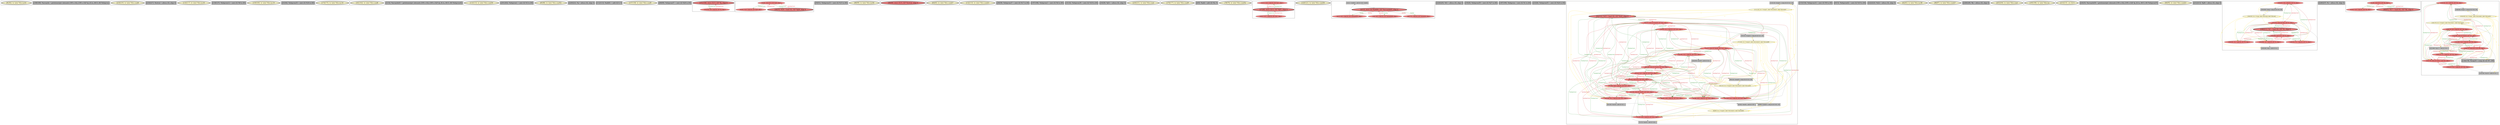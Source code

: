 
digraph G {





subgraph cluster55 {


node403 [penwidth=3.0,fontsize=20,fillcolor=lemonchiffon,label="[91/92]  br label %for.inc61",shape=ellipse,style=filled ]



}

subgraph cluster53 {


node401 [penwidth=3.0,fontsize=20,fillcolor=grey,label="[188/189]  %arrayidx = getelementptr inbounds [100 x i32], [100 x i32]* @_ZL1a, i64 0, i64 %idxprom",shape=rectangle,style=filled ]



}

subgraph cluster51 {


node399 [penwidth=3.0,fontsize=20,fillcolor=lemonchiffon,label="[218/219]  br label %for.cond6",shape=ellipse,style=filled ]



}

subgraph cluster50 {


node398 [penwidth=3.0,fontsize=20,fillcolor=grey,label="[216/217]  %retval = alloca i32, align 4",shape=rectangle,style=filled ]



}

subgraph cluster49 {


node397 [penwidth=3.0,fontsize=20,fillcolor=lemonchiffon,label="[116/117]  br label %for.inc45",shape=ellipse,style=filled ]



}

subgraph cluster45 {


node393 [penwidth=3.0,fontsize=20,fillcolor=grey,label="[136/137]  %idxprom12 = zext i32 %8 to i64",shape=rectangle,style=filled ]



}

subgraph cluster41 {


node388 [penwidth=3.0,fontsize=20,fillcolor=lemonchiffon,label="[159/160]  br label %for.inc19",shape=ellipse,style=filled ]



}

subgraph cluster39 {


node386 [penwidth=3.0,fontsize=20,fillcolor=grey,label="[43/44]  %idxprom35 = zext i32 %16 to i64",shape=rectangle,style=filled ]



}

subgraph cluster38 {


node385 [penwidth=3.0,fontsize=20,fillcolor=lemonchiffon,label="[174/175]  br label %for.inc16",shape=ellipse,style=filled ]



}

subgraph cluster46 {


node394 [penwidth=3.0,fontsize=20,fillcolor=lemonchiffon,label="[161/162]  br label %for.cond6",shape=ellipse,style=filled ]



}

subgraph cluster37 {


node384 [penwidth=3.0,fontsize=20,fillcolor=grey,label="[1/14]  %arrayidx43 = getelementptr inbounds [100 x i32], [100 x i32]* @_ZL1a, i64 0, i64 %idxprom42",shape=rectangle,style=filled ]



}

subgraph cluster36 {


node383 [penwidth=3.0,fontsize=20,fillcolor=lemonchiffon,label="[114/115]  br label %for.cond30",shape=ellipse,style=filled ]



}

subgraph cluster15 {


node312 [penwidth=3.0,fontsize=20,fillcolor=grey,label="[201/202]  %idxprom1 = zext i32 %3 to i64",shape=rectangle,style=filled ]



}

subgraph cluster40 {


node387 [penwidth=3.0,fontsize=20,fillcolor=lemonchiffon,label="[85/86]  br label %for.cond52",shape=ellipse,style=filled ]



}

subgraph cluster35 {


node382 [penwidth=3.0,fontsize=20,fillcolor=grey,label="[220/221]  %j = alloca i32, align 4",shape=rectangle,style=filled ]



}

subgraph cluster54 {


node402 [penwidth=3.0,fontsize=20,fillcolor=grey,label="[112/113]  %add41 = add i32 0, 0",shape=rectangle,style=filled ]



}

subgraph cluster42 {


node389 [penwidth=3.0,fontsize=20,fillcolor=lemonchiffon,label="[157/158]  br label %for.cond9",shape=ellipse,style=filled ]



}

subgraph cluster11 {


node306 [penwidth=3.0,fontsize=20,fillcolor=grey,label="[68/69]  %idxprom57 = zext i32 %26 to i64",shape=rectangle,style=filled ]



}

subgraph cluster43 {


node391 [penwidth=3.0,fontsize=20,fillcolor=lightcoral,label="[151/156]  store i32 0, i32* %j, align 4",shape=ellipse,style=filled ]
node390 [fillcolor=lightcoral,label="[152/155]  %9 = load i32, i32* %j, align 4",shape=ellipse,style=filled ]

node390->node391 [style=solid,color=firebrick3,label="A|indep|Const",penwidth=1.0,fontcolor=firebrick3 ]
node391->node390 [style=solid,color=forestgreen,label="T|indep|Const",penwidth=1.0,fontcolor=forestgreen ]


}

subgraph cluster19 {


node344 [fillcolor=lightcoral,label="[33/36]  store i32 0, i32* %j26, align 4",shape=ellipse,style=filled ]
node342 [fillcolor=lightcoral,label="[34/35]  %19 = load i32, i32* %j26, align 4",shape=ellipse,style=filled ]
node343 [penwidth=3.0,fontsize=20,fillcolor=lightcoral,label="[30/37]  %18 = load i32, i32* %j26, align 4",shape=ellipse,style=filled ]

node343->node344 [style=solid,color=firebrick3,label="A|indep|Const",penwidth=1.0,fontcolor=firebrick3 ]
node344->node343 [style=solid,color=forestgreen,label="T|indep|Const",penwidth=1.0,fontcolor=forestgreen ]
node344->node342 [style=solid,color=forestgreen,label="T|indep|Const",penwidth=1.0,fontcolor=forestgreen ]
node342->node344 [style=solid,color=firebrick3,label="A|indep|Const",penwidth=1.0,fontcolor=firebrick3 ]


}

subgraph cluster9 {


node304 [penwidth=3.0,fontsize=20,fillcolor=grey,label="[50/51]  %idxprom33 = zext i32 %15 to i64",shape=rectangle,style=filled ]



}

subgraph cluster52 {


node400 [penwidth=3.0,fontsize=20,fillcolor=lemonchiffon,label="[98/99]  br label %for.inc64",shape=ellipse,style=filled ]



}

subgraph cluster8 {


node303 [penwidth=3.0,fontsize=20,fillcolor=lightcoral,label="[48/49]  store i32 0, i32* %retval, align 4",shape=ellipse,style=filled ]



}

subgraph cluster10 {


node305 [penwidth=3.0,fontsize=20,fillcolor=lemonchiffon,label="[64/65]  br label %for.cond27",shape=ellipse,style=filled ]



}

subgraph cluster23 {


node348 [penwidth=3.0,fontsize=20,fillcolor=lemonchiffon,label="[132/133]  br label %for.cond23",shape=ellipse,style=filled ]



}

subgraph cluster7 {


node302 [penwidth=3.0,fontsize=20,fillcolor=grey,label="[38/39]  %idxprom37 = zext i32 %17 to i64",shape=rectangle,style=filled ]



}

subgraph cluster14 {


node311 [penwidth=3.0,fontsize=20,fillcolor=grey,label="[197/198]  %idxprom3 = zext i32 %4 to i64",shape=rectangle,style=filled ]



}

subgraph cluster44 {


node392 [penwidth=3.0,fontsize=20,fillcolor=grey,label="[31/32]  %idxprom39 = zext i32 %18 to i64",shape=rectangle,style=filled ]



}

subgraph cluster6 {


node301 [penwidth=3.0,fontsize=20,fillcolor=grey,label="[16/29]  %j51 = alloca i32, align 4",shape=rectangle,style=filled ]



}

subgraph cluster30 {


node364 [penwidth=3.0,fontsize=20,fillcolor=lemonchiffon,label="[230/231]  br label %for.cond",shape=ellipse,style=filled ]



}

subgraph cluster31 {


node365 [penwidth=3.0,fontsize=20,fillcolor=lemonchiffon,label="[176/177]  br label %for.cond9",shape=ellipse,style=filled ]



}

subgraph cluster0 {


node289 [penwidth=3.0,fontsize=20,fillcolor=grey,label="[4/5]  %add = add i32 %2, 0",shape=rectangle,style=filled ]



}

subgraph cluster13 {


node310 [penwidth=3.0,fontsize=20,fillcolor=lemonchiffon,label="[78/79]  br label %for.cond52",shape=ellipse,style=filled ]



}

subgraph cluster5 {


node298 [fillcolor=lightcoral,label="[22/27]  %24 = load i32, i32* %j51, align 4",shape=ellipse,style=filled ]
node300 [fillcolor=lightcoral,label="[18/21]  %27 = load i32, i32* %j51, align 4",shape=ellipse,style=filled ]
node299 [penwidth=3.0,fontsize=20,fillcolor=lightcoral,label="[17/28]  store i32 0, i32* %j51, align 4",shape=ellipse,style=filled ]

node299->node298 [style=solid,color=forestgreen,label="T|indep|Const",penwidth=1.0,fontcolor=forestgreen ]
node298->node299 [style=solid,color=firebrick3,label="A|indep|Const",penwidth=1.0,fontcolor=firebrick3 ]
node300->node299 [style=solid,color=firebrick3,label="A|indep|Const",penwidth=1.0,fontcolor=firebrick3 ]
node299->node300 [style=solid,color=forestgreen,label="T|indep|Const",penwidth=1.0,fontcolor=forestgreen ]


}

subgraph cluster47 {


node395 [penwidth=3.0,fontsize=20,fillcolor=lemonchiffon,label="[120/121]  br label %for.cond30",shape=ellipse,style=filled ]



}

subgraph cluster1 {


node294 [fillcolor=grey,label="[10/11]  %add44 = add i32 %20, %add41",shape=rectangle,style=filled ]
node293 [fillcolor=lightcoral,label="[7/8]  %25 = load i32, i32* %arrayidx56, align 4",shape=ellipse,style=filled ]
node292 [penwidth=3.0,fontsize=20,fillcolor=lightcoral,label="[2/13]  store i32 %add44, i32* %arrayidx43, align 4",shape=ellipse,style=filled ]
node290 [fillcolor=lightcoral,label="[3/6]  %2 = load i32, i32* %arrayidx, align 4",shape=ellipse,style=filled ]
node291 [fillcolor=lightcoral,label="[9/12]  %20 = load i32, i32* %arrayidx43, align 4",shape=ellipse,style=filled ]

node293->node292 [style=solid,color=firebrick3,label="A|indep",penwidth=1.0,fontcolor=firebrick3 ]
node292->node290 [style=solid,color=forestgreen,label="T|indep",penwidth=1.0,fontcolor=forestgreen ]
node290->node292 [style=solid,color=firebrick3,label="A|indep",penwidth=1.0,fontcolor=firebrick3 ]
node292->node293 [style=solid,color=forestgreen,label="T|indep",penwidth=1.0,fontcolor=forestgreen ]
node291->node292 [style=solid,color=firebrick3,label="A|indep",penwidth=1.0,fontcolor=firebrick3 ]
node294->node292 [style=solid,color=black,label="",penwidth=0.5,fontcolor=black ]
node292->node291 [style=solid,color=forestgreen,label="T|indep",penwidth=1.0,fontcolor=forestgreen ]
node291->node294 [style=solid,color=black,label="",penwidth=0.5,fontcolor=black ]


}

subgraph cluster32 {


node366 [penwidth=3.0,fontsize=20,fillcolor=grey,label="[224/225]  %i5 = alloca i32, align 4",shape=rectangle,style=filled ]



}

subgraph cluster3 {


node296 [penwidth=3.0,fontsize=20,fillcolor=grey,label="[19/20]  %idxprom59 = zext i32 %27 to i64",shape=rectangle,style=filled ]



}

subgraph cluster48 {


node396 [penwidth=3.0,fontsize=20,fillcolor=grey,label="[187/190]  %idxprom = zext i32 %1 to i64",shape=rectangle,style=filled ]



}

subgraph cluster4 {


node297 [penwidth=3.0,fontsize=20,fillcolor=grey,label="[23/26]  %idxprom55 = zext i32 %24 to i64",shape=rectangle,style=filled ]



}

subgraph cluster17 {


node339 [fillcolor=grey,label="[110/119]  %cmp31 = icmp ult i32 %14, 100",shape=rectangle,style=filled ]
node338 [fillcolor=lemonchiffon,label="[111/118]  br i1 %cmp31, label %for.body32, label %for.end47",shape=ellipse,style=filled ]
node336 [fillcolor=lightcoral,label="[56/127]  store i32 %inc46, i32* %i22, align 4",shape=ellipse,style=filled ]
node335 [fillcolor=lightcoral,label="[66/109]  store i32 %inc49, i32* %i22, align 4",shape=ellipse,style=filled ]
node334 [fillcolor=lightcoral,label="[75/102]  %12 = load i32, i32* %i22, align 4",shape=ellipse,style=filled ]
node333 [fillcolor=lemonchiffon,label="[77/100]  br i1 %cmp24, label %for.body25, label %for.end66",shape=ellipse,style=filled ]
node332 [fillcolor=lemonchiffon,label="[61/122]  br i1 %cmp28, label %for.body29, label %for.end50",shape=ellipse,style=filled ]
node337 [fillcolor=lightcoral,label="[87/90]  %23 = load i32, i32* %i22, align 4",shape=ellipse,style=filled ]
node331 [fillcolor=grey,label="[72/73]  %inc62 = add i32 %28, 1",shape=rectangle,style=filled ]
node330 [fillcolor=grey,label="[81/82]  %inc65 = add i32 %29, 1",shape=rectangle,style=filled ]
node318 [fillcolor=grey,label="[55/128]  %inc46 = add i32 %21, 1",shape=rectangle,style=filled ]
node319 [fillcolor=lightcoral,label="[54/129]  %21 = load i32, i32* %i22, align 4",shape=ellipse,style=filled ]
node316 [fillcolor=lemonchiffon,label="[84/93]  br i1 %cmp53, label %for.body54, label %for.end63",shape=ellipse,style=filled ]
node340 [fillcolor=grey,label="[60/123]  %cmp28 = icmp ult i32 %13, 100",shape=rectangle,style=filled ]
node325 [fillcolor=lightcoral,label="[53/130]  store i32 %inc62, i32* %i22, align 4",shape=ellipse,style=filled ]
node314 [fillcolor=lightcoral,label="[71/74]  %28 = load i32, i32* %i22, align 4",shape=ellipse,style=filled ]
node315 [fillcolor=grey,label="[88/89]  %cmp53 = icmp ult i32 %23, 100",shape=rectangle,style=filled ]
node329 [fillcolor=lightcoral,label="[80/83]  %29 = load i32, i32* %i22, align 4",shape=ellipse,style=filled ]
node320 [fillcolor=grey,label="[76/101]  %cmp24 = icmp ult i32 %12, 100",shape=rectangle,style=filled ]
node323 [fillcolor=lightcoral,label="[57/126]  %14 = load i32, i32* %i22, align 4",shape=ellipse,style=filled ]
node328 [fillcolor=lightcoral,label="[58/125]  store i32 0, i32* %i22, align 4",shape=ellipse,style=filled ]
node322 [penwidth=3.0,fontsize=20,fillcolor=lightcoral,label="[52/131]  %15 = load i32, i32* %i22, align 4",shape=ellipse,style=filled ]
node317 [fillcolor=grey,label="[104/105]  %inc49 = add i32 %22, 1",shape=rectangle,style=filled ]
node324 [fillcolor=lightcoral,label="[70/107]  store i32 %inc65, i32* %i22, align 4",shape=ellipse,style=filled ]
node326 [fillcolor=lightcoral,label="[67/108]  %26 = load i32, i32* %i22, align 4",shape=ellipse,style=filled ]
node321 [fillcolor=lightcoral,label="[59/124]  %13 = load i32, i32* %i22, align 4",shape=ellipse,style=filled ]
node327 [fillcolor=lightcoral,label="[103/106]  %22 = load i32, i32* %i22, align 4",shape=ellipse,style=filled ]

node336->node327 [style=solid,color=forestgreen,label="T|indep|Const",penwidth=1.0,fontcolor=forestgreen ]
node327->node317 [style=solid,color=black,label="",penwidth=0.5,fontcolor=black ]
node328->node326 [style=solid,color=forestgreen,label="T|indep|Const",penwidth=1.0,fontcolor=forestgreen ]
node326->node328 [style=solid,color=firebrick3,label="A|indep|Const",penwidth=1.0,fontcolor=firebrick3 ]
node335->node326 [style=solid,color=forestgreen,label="T|indep|Const",penwidth=1.0,fontcolor=forestgreen ]
node319->node335 [style=solid,color=firebrick3,label="A|indep|Const",penwidth=1.0,fontcolor=firebrick3 ]
node335->node319 [style=solid,color=forestgreen,label="T|indep|Const",penwidth=1.0,fontcolor=forestgreen ]
node325->node329 [style=solid,color=forestgreen,label="T|indep|Const",penwidth=1.0,fontcolor=forestgreen ]
node329->node325 [style=solid,color=firebrick3,label="A|indep|Const",penwidth=1.0,fontcolor=firebrick3 ]
node324->node337 [style=solid,color=forestgreen,label="T|indep|Const",penwidth=1.0,fontcolor=forestgreen ]
node337->node324 [style=solid,color=firebrick3,label="A|indep|Const",penwidth=1.0,fontcolor=firebrick3 ]
node324->node329 [style=solid,color=forestgreen,label="T|indep|Const",penwidth=1.0,fontcolor=forestgreen ]
node329->node324 [style=solid,color=firebrick3,label="A|indep|Const",penwidth=1.0,fontcolor=firebrick3 ]
node326->node324 [style=solid,color=firebrick3,label="A|indep|Const",penwidth=1.0,fontcolor=firebrick3 ]
node323->node339 [style=solid,color=black,label="",penwidth=0.5,fontcolor=black ]
node328->node314 [style=solid,color=forestgreen,label="T|indep|Const",penwidth=1.0,fontcolor=forestgreen ]
node324->node334 [style=solid,color=forestgreen,label="T|indep|Const",penwidth=1.0,fontcolor=forestgreen ]
node332->node317 [style=solid,color=gold,label="C",penwidth=1.0,fontcolor=gold ]
node335->node323 [style=solid,color=forestgreen,label="T|indep|Const",penwidth=1.0,fontcolor=forestgreen ]
node330->node324 [style=solid,color=black,label="",penwidth=0.5,fontcolor=black ]
node318->node336 [style=solid,color=black,label="",penwidth=0.5,fontcolor=black ]
node329->node330 [style=solid,color=black,label="",penwidth=0.5,fontcolor=black ]
node316->node337 [style=solid,color=gold,label="C",penwidth=1.0,fontcolor=gold ]
node316->node315 [style=solid,color=gold,label="C",penwidth=1.0,fontcolor=gold ]
node334->node324 [style=solid,color=firebrick3,label="A|indep|Const",penwidth=1.0,fontcolor=firebrick3 ]
node332->node339 [style=solid,color=gold,label="C",penwidth=1.0,fontcolor=gold ]
node325->node334 [style=solid,color=forestgreen,label="T|indep|Const",penwidth=1.0,fontcolor=forestgreen ]
node316->node325 [style=solid,color=gold,label="C",penwidth=1.0,fontcolor=gold ]
node325->node326 [style=solid,color=forestgreen,label="T|indep|Const",penwidth=1.0,fontcolor=forestgreen ]
node316->node314 [style=solid,color=gold,label="C",penwidth=1.0,fontcolor=gold ]
node325->node314 [style=solid,color=forestgreen,label="T|indep|Const",penwidth=1.0,fontcolor=forestgreen ]
node314->node325 [style=solid,color=firebrick3,label="A|indep|Const",penwidth=1.0,fontcolor=firebrick3 ]
node319->node318 [style=solid,color=black,label="",penwidth=0.5,fontcolor=black ]
node325->node337 [style=solid,color=forestgreen,label="T|indep|Const",penwidth=1.0,fontcolor=forestgreen ]
node336->node334 [style=solid,color=forestgreen,label="T|indep|Const",penwidth=1.0,fontcolor=forestgreen ]
node324->node327 [style=solid,color=forestgreen,label="T|indep|Const",penwidth=1.0,fontcolor=forestgreen ]
node328->node327 [style=solid,color=forestgreen,label="T|indep|Const",penwidth=1.0,fontcolor=forestgreen ]
node326->node325 [style=solid,color=firebrick3,label="A|indep|Const",penwidth=1.0,fontcolor=firebrick3 ]
node333->node334 [style=solid,color=gold,label="C",penwidth=1.0,fontcolor=gold ]
node314->node331 [style=solid,color=black,label="",penwidth=0.5,fontcolor=black ]
node321->node340 [style=solid,color=black,label="",penwidth=0.5,fontcolor=black ]
node328->node329 [style=solid,color=forestgreen,label="T|indep|Const",penwidth=1.0,fontcolor=forestgreen ]
node328->node334 [style=solid,color=forestgreen,label="T|indep|Const",penwidth=1.0,fontcolor=forestgreen ]
node329->node328 [style=solid,color=firebrick3,label="A|indep|Const",penwidth=1.0,fontcolor=firebrick3 ]
node334->node328 [style=solid,color=firebrick3,label="A|indep|Const",penwidth=1.0,fontcolor=firebrick3 ]
node332->node323 [style=solid,color=gold,label="C",penwidth=1.0,fontcolor=gold ]
node316->node331 [style=solid,color=gold,label="C",penwidth=1.0,fontcolor=gold ]
node338->node338 [style=solid,color=gold,label="C",penwidth=1.0,fontcolor=gold ]
node335->node329 [style=solid,color=forestgreen,label="T|indep|Const",penwidth=1.0,fontcolor=forestgreen ]
node321->node335 [style=solid,color=firebrick3,label="A|indep|Const",penwidth=1.0,fontcolor=firebrick3 ]
node333->node337 [style=solid,color=gold,label="C",penwidth=1.0,fontcolor=gold ]
node337->node325 [style=solid,color=firebrick3,label="A|indep|Const",penwidth=1.0,fontcolor=firebrick3 ]
node315->node316 [style=solid,color=black,label="",penwidth=0.5,fontcolor=black ]
node336->node329 [style=solid,color=forestgreen,label="T|indep|Const",penwidth=1.0,fontcolor=forestgreen ]
node328->node337 [style=solid,color=forestgreen,label="T|indep|Const",penwidth=1.0,fontcolor=forestgreen ]
node331->node325 [style=solid,color=black,label="",penwidth=0.5,fontcolor=black ]
node327->node328 [style=solid,color=firebrick3,label="A|indep|Const",penwidth=1.0,fontcolor=firebrick3 ]
node332->node338 [style=solid,color=gold,label="C",penwidth=1.0,fontcolor=gold ]
node337->node315 [style=solid,color=black,label="",penwidth=0.5,fontcolor=black ]
node337->node328 [style=solid,color=firebrick3,label="A|indep|Const",penwidth=1.0,fontcolor=firebrick3 ]
node329->node336 [style=solid,color=firebrick3,label="A|indep|Const",penwidth=1.0,fontcolor=firebrick3 ]
node334->node325 [style=solid,color=firebrick3,label="A|indep|Const",penwidth=1.0,fontcolor=firebrick3 ]
node338->node319 [style=solid,color=gold,label="C",penwidth=1.0,fontcolor=gold ]
node328->node323 [style=solid,color=forestgreen,label="T|indep|Const",penwidth=1.0,fontcolor=forestgreen ]
node333->node315 [style=solid,color=gold,label="C",penwidth=1.0,fontcolor=gold ]
node321->node324 [style=solid,color=firebrick3,label="A|indep|Const",penwidth=1.0,fontcolor=firebrick3 ]
node338->node322 [style=solid,color=gold,label="C",penwidth=1.0,fontcolor=gold ]
node328->node321 [style=solid,color=forestgreen,label="T|indep|Const",penwidth=1.0,fontcolor=forestgreen ]
node336->node322 [style=solid,color=forestgreen,label="T|indep|Const",penwidth=1.0,fontcolor=forestgreen ]
node329->node335 [style=solid,color=firebrick3,label="A|indep|Const",penwidth=1.0,fontcolor=firebrick3 ]
node335->node322 [style=solid,color=forestgreen,label="T|indep|Const",penwidth=1.0,fontcolor=forestgreen ]
node338->node336 [style=solid,color=gold,label="C",penwidth=1.0,fontcolor=gold ]
node339->node338 [style=solid,color=black,label="",penwidth=0.5,fontcolor=black ]
node326->node335 [style=solid,color=firebrick3,label="A|indep|Const",penwidth=1.0,fontcolor=firebrick3 ]
node323->node336 [style=solid,color=firebrick3,label="A|indep|Const",penwidth=1.0,fontcolor=firebrick3 ]
node323->node335 [style=solid,color=firebrick3,label="A|indep|Const",penwidth=1.0,fontcolor=firebrick3 ]
node322->node335 [style=solid,color=firebrick3,label="A|indep|Const",penwidth=1.0,fontcolor=firebrick3 ]
node323->node328 [style=solid,color=firebrick3,label="A|indep|Const",penwidth=1.0,fontcolor=firebrick3 ]
node333->node321 [style=solid,color=gold,label="C",penwidth=1.0,fontcolor=gold ]
node336->node326 [style=solid,color=forestgreen,label="T|indep|Const",penwidth=1.0,fontcolor=forestgreen ]
node314->node328 [style=solid,color=firebrick3,label="A|indep|Const",penwidth=1.0,fontcolor=firebrick3 ]
node325->node323 [style=solid,color=forestgreen,label="T|indep|Const",penwidth=1.0,fontcolor=forestgreen ]
node338->node339 [style=solid,color=gold,label="C",penwidth=1.0,fontcolor=gold ]
node336->node337 [style=solid,color=forestgreen,label="T|indep|Const",penwidth=1.0,fontcolor=forestgreen ]
node324->node322 [style=solid,color=forestgreen,label="T|indep|Const",penwidth=1.0,fontcolor=forestgreen ]
node325->node322 [style=solid,color=forestgreen,label="T|indep|Const",penwidth=1.0,fontcolor=forestgreen ]
node334->node336 [style=solid,color=firebrick3,label="A|indep|Const",penwidth=1.0,fontcolor=firebrick3 ]
node324->node314 [style=solid,color=forestgreen,label="T|indep|Const",penwidth=1.0,fontcolor=forestgreen ]
node337->node335 [style=solid,color=firebrick3,label="A|indep|Const",penwidth=1.0,fontcolor=firebrick3 ]
node333->node333 [style=solid,color=gold,label="C",penwidth=1.0,fontcolor=gold ]
node323->node325 [style=solid,color=firebrick3,label="A|indep|Const",penwidth=1.0,fontcolor=firebrick3 ]
node322->node328 [style=solid,color=firebrick3,label="A|indep|Const",penwidth=1.0,fontcolor=firebrick3 ]
node332->node327 [style=solid,color=gold,label="C",penwidth=1.0,fontcolor=gold ]
node336->node323 [style=solid,color=forestgreen,label="T|indep|Const",penwidth=1.0,fontcolor=forestgreen ]
node333->node324 [style=solid,color=gold,label="C",penwidth=1.0,fontcolor=gold ]
node332->node340 [style=solid,color=gold,label="C",penwidth=1.0,fontcolor=gold ]
node320->node333 [style=solid,color=black,label="",penwidth=0.5,fontcolor=black ]
node335->node334 [style=solid,color=forestgreen,label="T|indep|Const",penwidth=1.0,fontcolor=forestgreen ]
node322->node324 [style=solid,color=firebrick3,label="A|indep|Const",penwidth=1.0,fontcolor=firebrick3 ]
node334->node320 [style=solid,color=black,label="",penwidth=0.5,fontcolor=black ]
node333->node329 [style=solid,color=gold,label="C",penwidth=1.0,fontcolor=gold ]
node333->node330 [style=solid,color=gold,label="C",penwidth=1.0,fontcolor=gold ]
node338->node323 [style=solid,color=gold,label="C",penwidth=1.0,fontcolor=gold ]
node316->node326 [style=solid,color=gold,label="C",penwidth=1.0,fontcolor=gold ]
node334->node335 [style=solid,color=firebrick3,label="A|indep|Const",penwidth=1.0,fontcolor=firebrick3 ]
node332->node321 [style=solid,color=gold,label="C",penwidth=1.0,fontcolor=gold ]
node321->node325 [style=solid,color=firebrick3,label="A|indep|Const",penwidth=1.0,fontcolor=firebrick3 ]
node326->node336 [style=solid,color=firebrick3,label="A|indep|Const",penwidth=1.0,fontcolor=firebrick3 ]
node327->node324 [style=solid,color=firebrick3,label="A|indep|Const",penwidth=1.0,fontcolor=firebrick3 ]
node332->node332 [style=solid,color=gold,label="C",penwidth=1.0,fontcolor=gold ]
node317->node335 [style=solid,color=black,label="",penwidth=0.5,fontcolor=black ]
node335->node321 [style=solid,color=forestgreen,label="T|indep|Const",penwidth=1.0,fontcolor=forestgreen ]
node335->node327 [style=solid,color=forestgreen,label="T|indep|Const",penwidth=1.0,fontcolor=forestgreen ]
node319->node325 [style=solid,color=firebrick3,label="A|indep|Const",penwidth=1.0,fontcolor=firebrick3 ]
node333->node340 [style=solid,color=gold,label="C",penwidth=1.0,fontcolor=gold ]
node321->node336 [style=solid,color=firebrick3,label="A|indep|Const",penwidth=1.0,fontcolor=firebrick3 ]
node316->node316 [style=solid,color=gold,label="C",penwidth=1.0,fontcolor=gold ]
node325->node319 [style=solid,color=forestgreen,label="T|indep|Const",penwidth=1.0,fontcolor=forestgreen ]
node328->node322 [style=solid,color=forestgreen,label="T|indep|Const",penwidth=1.0,fontcolor=forestgreen ]
node324->node321 [style=solid,color=forestgreen,label="T|indep|Const",penwidth=1.0,fontcolor=forestgreen ]
node327->node335 [style=solid,color=firebrick3,label="A|indep|Const",penwidth=1.0,fontcolor=firebrick3 ]
node335->node337 [style=solid,color=forestgreen,label="T|indep|Const",penwidth=1.0,fontcolor=forestgreen ]
node319->node328 [style=solid,color=firebrick3,label="A|indep|Const",penwidth=1.0,fontcolor=firebrick3 ]
node314->node336 [style=solid,color=firebrick3,label="A|indep|Const",penwidth=1.0,fontcolor=firebrick3 ]
node324->node323 [style=solid,color=forestgreen,label="T|indep|Const",penwidth=1.0,fontcolor=forestgreen ]
node338->node318 [style=solid,color=gold,label="C",penwidth=1.0,fontcolor=gold ]
node340->node332 [style=solid,color=black,label="",penwidth=0.5,fontcolor=black ]
node333->node316 [style=solid,color=gold,label="C",penwidth=1.0,fontcolor=gold ]
node322->node336 [style=solid,color=firebrick3,label="A|indep|Const",penwidth=1.0,fontcolor=firebrick3 ]
node333->node332 [style=solid,color=gold,label="C",penwidth=1.0,fontcolor=gold ]
node325->node321 [style=solid,color=forestgreen,label="T|indep|Const",penwidth=1.0,fontcolor=forestgreen ]
node332->node335 [style=solid,color=gold,label="C",penwidth=1.0,fontcolor=gold ]
node336->node321 [style=solid,color=forestgreen,label="T|indep|Const",penwidth=1.0,fontcolor=forestgreen ]
node321->node328 [style=solid,color=firebrick3,label="A|indep|Const",penwidth=1.0,fontcolor=firebrick3 ]
node333->node320 [style=solid,color=gold,label="C",penwidth=1.0,fontcolor=gold ]
node323->node324 [style=solid,color=firebrick3,label="A|indep|Const",penwidth=1.0,fontcolor=firebrick3 ]
node336->node319 [style=solid,color=forestgreen,label="T|indep|Const",penwidth=1.0,fontcolor=forestgreen ]
node327->node336 [style=solid,color=firebrick3,label="A|indep|Const",penwidth=1.0,fontcolor=firebrick3 ]
node325->node327 [style=solid,color=forestgreen,label="T|indep|Const",penwidth=1.0,fontcolor=forestgreen ]
node335->node314 [style=solid,color=forestgreen,label="T|indep|Const",penwidth=1.0,fontcolor=forestgreen ]
node314->node335 [style=solid,color=firebrick3,label="A|indep|Const",penwidth=1.0,fontcolor=firebrick3 ]
node328->node319 [style=solid,color=forestgreen,label="T|indep|Const",penwidth=1.0,fontcolor=forestgreen ]
node319->node324 [style=solid,color=firebrick3,label="A|indep|Const",penwidth=1.0,fontcolor=firebrick3 ]
node324->node326 [style=solid,color=forestgreen,label="T|indep|Const",penwidth=1.0,fontcolor=forestgreen ]
node322->node325 [style=solid,color=firebrick3,label="A|indep|Const",penwidth=1.0,fontcolor=firebrick3 ]
node324->node319 [style=solid,color=forestgreen,label="T|indep|Const",penwidth=1.0,fontcolor=forestgreen ]
node319->node336 [style=solid,color=firebrick3,label="A|indep|Const",penwidth=1.0,fontcolor=firebrick3 ]
node337->node336 [style=solid,color=firebrick3,label="A|indep|Const",penwidth=1.0,fontcolor=firebrick3 ]
node336->node314 [style=solid,color=forestgreen,label="T|indep|Const",penwidth=1.0,fontcolor=forestgreen ]
node314->node324 [style=solid,color=firebrick3,label="A|indep|Const",penwidth=1.0,fontcolor=firebrick3 ]
node327->node325 [style=solid,color=firebrick3,label="A|indep|Const",penwidth=1.0,fontcolor=firebrick3 ]


}

subgraph cluster16 {


node313 [penwidth=3.0,fontsize=20,fillcolor=grey,label="[153/154]  %idxprom14 = zext i32 %9 to i64",shape=rectangle,style=filled ]



}

subgraph cluster2 {


node295 [penwidth=3.0,fontsize=20,fillcolor=grey,label="[0/15]  %idxprom42 = zext i32 %19 to i64",shape=rectangle,style=filled ]



}

subgraph cluster34 {


node381 [penwidth=3.0,fontsize=20,fillcolor=grey,label="[222/223]  %i22 = alloca i32, align 4",shape=rectangle,style=filled ]



}

subgraph cluster22 {


node347 [penwidth=3.0,fontsize=20,fillcolor=lemonchiffon,label="[62/63]  br label %for.inc48",shape=ellipse,style=filled ]



}

subgraph cluster56 {


node404 [penwidth=3.0,fontsize=20,fillcolor=lemonchiffon,label="[96/97]  br label %for.cond27",shape=ellipse,style=filled ]



}

subgraph cluster25 {


node350 [penwidth=3.0,fontsize=20,fillcolor=grey,label="[228/229]  %k = alloca i32, align 4",shape=rectangle,style=filled ]



}

subgraph cluster18 {


node341 [penwidth=3.0,fontsize=20,fillcolor=lemonchiffon,label="[203/204]  br label %for.cond",shape=ellipse,style=filled ]



}

subgraph cluster29 {


node363 [penwidth=3.0,fontsize=20,fillcolor=lemonchiffon,label="[195/196]  br label %for.inc",shape=ellipse,style=filled ]



}

subgraph cluster20 {


node345 [penwidth=3.0,fontsize=20,fillcolor=lemonchiffon,label="[214/215]  ret i32 0",shape=ellipse,style=filled ]



}

subgraph cluster26 {


node351 [penwidth=3.0,fontsize=20,fillcolor=grey,label="[24/25]  %arrayidx56 = getelementptr inbounds [100 x i32], [100 x i32]* @_ZL1a, i64 0, i64 %idxprom55",shape=rectangle,style=filled ]



}

subgraph cluster24 {


node349 [penwidth=3.0,fontsize=20,fillcolor=lemonchiffon,label="[94/95]  br label %for.cond23",shape=ellipse,style=filled ]



}

subgraph cluster28 {


node362 [penwidth=3.0,fontsize=20,fillcolor=grey,label="[212/213]  %j26 = alloca i32, align 4",shape=rectangle,style=filled ]



}

subgraph cluster27 {


node360 [fillcolor=lightcoral,label="[192/207]  %0 = load i32, i32* %i, align 4",shape=ellipse,style=filled ]
node358 [fillcolor=lightcoral,label="[182/209]  %5 = load i32, i32* %i, align 4",shape=ellipse,style=filled ]
node359 [fillcolor=lightcoral,label="[186/191]  %1 = load i32, i32* %i, align 4",shape=ellipse,style=filled ]
node353 [fillcolor=grey,label="[183/184]  %inc = add i32 %5, 1",shape=rectangle,style=filled ]
node352 [fillcolor=lightcoral,label="[181/210]  store i32 %inc, i32* %i, align 4",shape=ellipse,style=filled ]
node361 [fillcolor=lemonchiffon,label="[194/205]  br i1 %cmp, label %for.body, label %for.end",shape=ellipse,style=filled ]
node355 [fillcolor=grey,label="[193/206]  %cmp = icmp ult i32 %0, 100",shape=rectangle,style=filled ]
node356 [fillcolor=lightcoral,label="[199/200]  %4 = load i32, i32* %i, align 4",shape=ellipse,style=filled ]
node354 [penwidth=3.0,fontsize=20,fillcolor=lightcoral,label="[180/211]  %3 = load i32, i32* %i, align 4",shape=ellipse,style=filled ]
node357 [fillcolor=lightcoral,label="[185/208]  store i32 0, i32* %i, align 4",shape=ellipse,style=filled ]

node357->node359 [style=solid,color=forestgreen,label="T|indep|Const",penwidth=1.0,fontcolor=forestgreen ]
node355->node361 [style=solid,color=black,label="",penwidth=0.5,fontcolor=black ]
node361->node355 [style=solid,color=gold,label="C",penwidth=1.0,fontcolor=gold ]
node357->node358 [style=solid,color=forestgreen,label="T|indep|Const",penwidth=1.0,fontcolor=forestgreen ]
node358->node357 [style=solid,color=firebrick3,label="A|indep|Const",penwidth=1.0,fontcolor=firebrick3 ]
node357->node356 [style=solid,color=forestgreen,label="T|indep|Const",penwidth=1.0,fontcolor=forestgreen ]
node356->node357 [style=solid,color=firebrick3,label="A|indep|Const",penwidth=1.0,fontcolor=firebrick3 ]
node356->node352 [style=solid,color=firebrick3,label="A|indep|Const",penwidth=1.0,fontcolor=firebrick3 ]
node361->node361 [style=solid,color=gold,label="C",penwidth=1.0,fontcolor=gold ]
node354->node352 [style=solid,color=firebrick3,label="A|indep|Const",penwidth=1.0,fontcolor=firebrick3 ]
node357->node354 [style=solid,color=forestgreen,label="T|indep|Const",penwidth=1.0,fontcolor=forestgreen ]
node352->node354 [style=solid,color=forestgreen,label="T|indep|Const",penwidth=1.0,fontcolor=forestgreen ]
node352->node358 [style=solid,color=forestgreen,label="T|indep|Const",penwidth=1.0,fontcolor=forestgreen ]
node361->node354 [style=solid,color=gold,label="C",penwidth=1.0,fontcolor=gold ]
node358->node353 [style=solid,color=black,label="",penwidth=0.5,fontcolor=black ]
node354->node357 [style=solid,color=firebrick3,label="A|indep|Const",penwidth=1.0,fontcolor=firebrick3 ]
node360->node352 [style=solid,color=firebrick3,label="A|indep|Const",penwidth=1.0,fontcolor=firebrick3 ]
node352->node359 [style=solid,color=forestgreen,label="T|indep|Const",penwidth=1.0,fontcolor=forestgreen ]
node358->node352 [style=solid,color=firebrick3,label="A|indep|Const",penwidth=1.0,fontcolor=firebrick3 ]
node361->node358 [style=solid,color=gold,label="C",penwidth=1.0,fontcolor=gold ]
node361->node352 [style=solid,color=gold,label="C",penwidth=1.0,fontcolor=gold ]
node361->node353 [style=solid,color=gold,label="C",penwidth=1.0,fontcolor=gold ]
node361->node360 [style=solid,color=gold,label="C",penwidth=1.0,fontcolor=gold ]
node360->node355 [style=solid,color=black,label="",penwidth=0.5,fontcolor=black ]
node357->node360 [style=solid,color=forestgreen,label="T|indep|Const",penwidth=1.0,fontcolor=forestgreen ]
node353->node352 [style=solid,color=black,label="",penwidth=0.5,fontcolor=black ]
node352->node360 [style=solid,color=forestgreen,label="T|indep|Const",penwidth=1.0,fontcolor=forestgreen ]
node359->node357 [style=solid,color=firebrick3,label="A|indep|Const",penwidth=1.0,fontcolor=firebrick3 ]
node361->node359 [style=solid,color=gold,label="C",penwidth=1.0,fontcolor=gold ]
node359->node352 [style=solid,color=firebrick3,label="A|indep|Const",penwidth=1.0,fontcolor=firebrick3 ]
node352->node356 [style=solid,color=forestgreen,label="T|indep|Const",penwidth=1.0,fontcolor=forestgreen ]
node361->node356 [style=solid,color=gold,label="C",penwidth=1.0,fontcolor=gold ]
node360->node357 [style=solid,color=firebrick3,label="A|indep|Const",penwidth=1.0,fontcolor=firebrick3 ]


}

subgraph cluster21 {


node346 [penwidth=3.0,fontsize=20,fillcolor=grey,label="[226/227]  %i = alloca i32, align 4",shape=rectangle,style=filled ]



}

subgraph cluster12 {


node309 [fillcolor=lightcoral,label="[41/46]  store i32 0, i32* %k, align 4",shape=ellipse,style=filled ]
node307 [fillcolor=lightcoral,label="[42/45]  %16 = load i32, i32* %k, align 4",shape=ellipse,style=filled ]
node308 [penwidth=3.0,fontsize=20,fillcolor=lightcoral,label="[40/47]  %17 = load i32, i32* %k, align 4",shape=ellipse,style=filled ]

node308->node309 [style=solid,color=firebrick3,label="A|indep|Const",penwidth=1.0,fontcolor=firebrick3 ]
node309->node308 [style=solid,color=forestgreen,label="T|indep|Const",penwidth=1.0,fontcolor=forestgreen ]
node309->node307 [style=solid,color=forestgreen,label="T|indep|Const",penwidth=1.0,fontcolor=forestgreen ]
node307->node309 [style=solid,color=firebrick3,label="A|indep|Const",penwidth=1.0,fontcolor=firebrick3 ]


}

subgraph cluster33 {


node380 [fillcolor=lightcoral,label="[148/165]  %6 = load i32, i32* %i5, align 4",shape=ellipse,style=filled ]
node379 [fillcolor=grey,label="[149/164]  %cmp7 = icmp ult i32 %6, 100",shape=rectangle,style=filled ]
node378 [fillcolor=lightcoral,label="[138/173]  %8 = load i32, i32* %i5, align 4",shape=ellipse,style=filled ]
node377 [fillcolor=lemonchiffon,label="[150/163]  br i1 %cmp7, label %for.body8, label %for.end21",shape=ellipse,style=filled ]
node376 [penwidth=3.0,fontsize=20,fillcolor=grey,label="[134/179]  %cmp10 = icmp ult i32 %7, 100",shape=rectangle,style=filled ]
node375 [fillcolor=lightcoral,label="[143/166]  store i32 %inc20, i32* %i5, align 4",shape=ellipse,style=filled ]
node373 [fillcolor=lightcoral,label="[144/147]  %11 = load i32, i32* %i5, align 4",shape=ellipse,style=filled ]
node369 [fillcolor=lightcoral,label="[141/170]  store i32 %inc17, i32* %i5, align 4",shape=ellipse,style=filled ]
node367 [fillcolor=grey,label="[145/146]  %inc20 = add i32 %11, 1",shape=rectangle,style=filled ]
node368 [fillcolor=grey,label="[167/168]  %inc17 = add i32 %10, 1",shape=rectangle,style=filled ]
node370 [fillcolor=lightcoral,label="[140/171]  %7 = load i32, i32* %i5, align 4",shape=ellipse,style=filled ]
node374 [fillcolor=lightcoral,label="[142/169]  %10 = load i32, i32* %i5, align 4",shape=ellipse,style=filled ]
node371 [fillcolor=lightcoral,label="[139/172]  store i32 0, i32* %i5, align 4",shape=ellipse,style=filled ]
node372 [fillcolor=lemonchiffon,label="[135/178]  br i1 %cmp10, label %for.body11, label %for.end18",shape=ellipse,style=filled ]

node375->node374 [style=solid,color=forestgreen,label="T|indep|Const",penwidth=1.0,fontcolor=forestgreen ]
node374->node375 [style=solid,color=firebrick3,label="A|indep|Const",penwidth=1.0,fontcolor=firebrick3 ]
node371->node378 [style=solid,color=forestgreen,label="T|indep|Const",penwidth=1.0,fontcolor=forestgreen ]
node378->node371 [style=solid,color=firebrick3,label="A|indep|Const",penwidth=1.0,fontcolor=firebrick3 ]
node372->node378 [style=solid,color=gold,label="C",penwidth=1.0,fontcolor=gold ]
node372->node376 [style=solid,color=gold,label="C",penwidth=1.0,fontcolor=gold ]
node372->node374 [style=solid,color=gold,label="C",penwidth=1.0,fontcolor=gold ]
node380->node375 [style=solid,color=firebrick3,label="A|indep|Const",penwidth=1.0,fontcolor=firebrick3 ]
node372->node370 [style=solid,color=gold,label="C",penwidth=1.0,fontcolor=gold ]
node375->node370 [style=solid,color=forestgreen,label="T|indep|Const",penwidth=1.0,fontcolor=forestgreen ]
node377->node376 [style=solid,color=gold,label="C",penwidth=1.0,fontcolor=gold ]
node374->node369 [style=solid,color=firebrick3,label="A|indep|Const",penwidth=1.0,fontcolor=firebrick3 ]
node377->node375 [style=solid,color=gold,label="C",penwidth=1.0,fontcolor=gold ]
node377->node379 [style=solid,color=gold,label="C",penwidth=1.0,fontcolor=gold ]
node374->node368 [style=solid,color=black,label="",penwidth=0.5,fontcolor=black ]
node370->node376 [style=solid,color=black,label="",penwidth=0.5,fontcolor=black ]
node367->node375 [style=solid,color=black,label="",penwidth=0.5,fontcolor=black ]
node370->node371 [style=solid,color=firebrick3,label="A|indep|Const",penwidth=1.0,fontcolor=firebrick3 ]
node372->node372 [style=solid,color=gold,label="C",penwidth=1.0,fontcolor=gold ]
node369->node374 [style=solid,color=forestgreen,label="T|indep|Const",penwidth=1.0,fontcolor=forestgreen ]
node380->node371 [style=solid,color=firebrick3,label="A|indep|Const",penwidth=1.0,fontcolor=firebrick3 ]
node375->node378 [style=solid,color=forestgreen,label="T|indep|Const",penwidth=1.0,fontcolor=forestgreen ]
node372->node368 [style=solid,color=gold,label="C",penwidth=1.0,fontcolor=gold ]
node377->node380 [style=solid,color=gold,label="C",penwidth=1.0,fontcolor=gold ]
node373->node375 [style=solid,color=firebrick3,label="A|indep|Const",penwidth=1.0,fontcolor=firebrick3 ]
node375->node380 [style=solid,color=forestgreen,label="T|indep|Const",penwidth=1.0,fontcolor=forestgreen ]
node373->node369 [style=solid,color=firebrick3,label="A|indep|Const",penwidth=1.0,fontcolor=firebrick3 ]
node377->node373 [style=solid,color=gold,label="C",penwidth=1.0,fontcolor=gold ]
node377->node377 [style=solid,color=gold,label="C",penwidth=1.0,fontcolor=gold ]
node380->node379 [style=solid,color=black,label="",penwidth=0.5,fontcolor=black ]
node370->node375 [style=solid,color=firebrick3,label="A|indep|Const",penwidth=1.0,fontcolor=firebrick3 ]
node377->node367 [style=solid,color=gold,label="C",penwidth=1.0,fontcolor=gold ]
node369->node378 [style=solid,color=forestgreen,label="T|indep|Const",penwidth=1.0,fontcolor=forestgreen ]
node371->node373 [style=solid,color=forestgreen,label="T|indep|Const",penwidth=1.0,fontcolor=forestgreen ]
node373->node371 [style=solid,color=firebrick3,label="A|indep|Const",penwidth=1.0,fontcolor=firebrick3 ]
node371->node380 [style=solid,color=forestgreen,label="T|indep|Const",penwidth=1.0,fontcolor=forestgreen ]
node374->node371 [style=solid,color=firebrick3,label="A|indep|Const",penwidth=1.0,fontcolor=firebrick3 ]
node376->node372 [style=solid,color=black,label="",penwidth=0.5,fontcolor=black ]
node371->node374 [style=solid,color=forestgreen,label="T|indep|Const",penwidth=1.0,fontcolor=forestgreen ]
node373->node367 [style=solid,color=black,label="",penwidth=0.5,fontcolor=black ]
node370->node369 [style=solid,color=firebrick3,label="A|indep|Const",penwidth=1.0,fontcolor=firebrick3 ]
node375->node373 [style=solid,color=forestgreen,label="T|indep|Const",penwidth=1.0,fontcolor=forestgreen ]
node369->node373 [style=solid,color=forestgreen,label="T|indep|Const",penwidth=1.0,fontcolor=forestgreen ]
node377->node370 [style=solid,color=gold,label="C",penwidth=1.0,fontcolor=gold ]
node379->node377 [style=solid,color=black,label="",penwidth=0.5,fontcolor=black ]
node369->node370 [style=solid,color=forestgreen,label="T|indep|Const",penwidth=1.0,fontcolor=forestgreen ]
node378->node369 [style=solid,color=firebrick3,label="A|indep|Const",penwidth=1.0,fontcolor=firebrick3 ]
node380->node369 [style=solid,color=firebrick3,label="A|indep|Const",penwidth=1.0,fontcolor=firebrick3 ]
node369->node380 [style=solid,color=forestgreen,label="T|indep|Const",penwidth=1.0,fontcolor=forestgreen ]
node377->node372 [style=solid,color=gold,label="C",penwidth=1.0,fontcolor=gold ]
node378->node375 [style=solid,color=firebrick3,label="A|indep|Const",penwidth=1.0,fontcolor=firebrick3 ]
node372->node369 [style=solid,color=gold,label="C",penwidth=1.0,fontcolor=gold ]
node371->node370 [style=solid,color=forestgreen,label="T|indep|Const",penwidth=1.0,fontcolor=forestgreen ]
node368->node369 [style=solid,color=black,label="",penwidth=0.5,fontcolor=black ]


}

}
